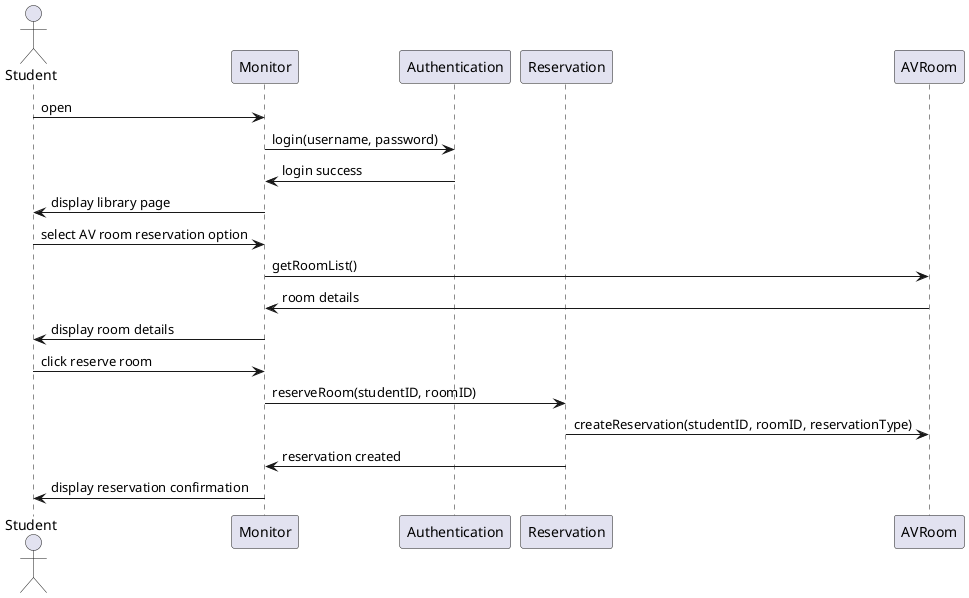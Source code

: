 @startuml
actor Student
participant Monitor
participant Authentication
participant Reservation
participant AVRoom

Student -> Monitor: open
Monitor -> Authentication: login(username, password)
Authentication -> Monitor: login success
Monitor -> Student: display library page

Student -> Monitor: select AV room reservation option
Monitor -> AVRoom: getRoomList()
AVRoom -> Monitor: room details
Monitor -> Student: display room details

Student -> Monitor: click reserve room
Monitor -> Reservation: reserveRoom(studentID, roomID)
Reservation -> AVRoom: createReservation(studentID, roomID, reservationType)
Reservation -> Monitor: reservation created
Monitor -> Student: display reservation confirmation
@enduml
